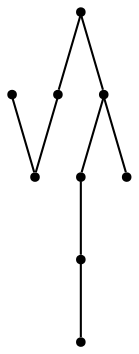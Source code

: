 graph {
  node [shape=point,comment="{\"directed\":false,\"doi\":\"10.1007/978-3-031-49275-4_14\",\"figure\":\"1 (1)\"}"]

  v0 [pos="1491.9084991667867,941.0658211923553"]
  v1 [pos="1491.9084991667867,1007.7422767972347"]
  v2 [pos="1425.23121049079,941.0658211923553"]
  v3 [pos="1425.23121049079,1007.7422767972347"]
  v4 [pos="1291.8766331387965,941.0658211923553"]
  v5 [pos="1291.8766331387965,1007.7422767972347"]
  v6 [pos="1291.8766331387965,1074.4187482990235"]
  v7 [pos="1291.8766331387965,1141.0952198008124"]
  v8 [pos="1225.1993444627997,941.0658211923553"]

  v0 -- v1 [id="-1",pos="1491.9084991667867,941.0658211923553 1491.9084991667867,1007.7422767972347 1491.9084991667867,1007.7422767972347 1491.9084991667867,1007.7422767972347"]
  v6 -- v7 [id="-5",pos="1291.8766331387965,1074.4187482990235 1291.8766331387965,1141.0952198008124 1291.8766331387965,1141.0952198008124 1291.8766331387965,1141.0952198008124"]
  v5 -- v6 [id="-6",pos="1291.8766331387965,1007.7422767972347 1291.8766331387965,1074.4187482990235 1291.8766331387965,1074.4187482990235 1291.8766331387965,1074.4187482990235"]
  v4 -- v8 [id="-8",pos="1291.8766331387965,941.0658211923553 1225.1993444627997,941.0658211923553 1225.1993444627997,941.0658211923553 1225.1993444627997,941.0658211923553"]
  v4 -- v5 [id="-9",pos="1291.8766331387965,941.0658211923553 1291.8766331387965,1007.7422767972347 1291.8766331387965,1007.7422767972347 1291.8766331387965,1007.7422767972347"]
  v3 -- v1 [id="-11",pos="1425.23121049079,1007.7422767972347 1491.9084991667867,1007.7422767972347 1491.9084991667867,1007.7422767972347 1491.9084991667867,1007.7422767972347"]
  v2 -- v4 [id="-12",pos="1425.23121049079,941.0658211923553 1291.8766331387965,941.0658211923553 1291.8766331387965,941.0658211923553 1291.8766331387965,941.0658211923553"]
  v2 -- v0 [id="-13",pos="1425.23121049079,941.0658211923553 1491.9084991667867,941.0658211923553 1491.9084991667867,941.0658211923553 1491.9084991667867,941.0658211923553"]
}